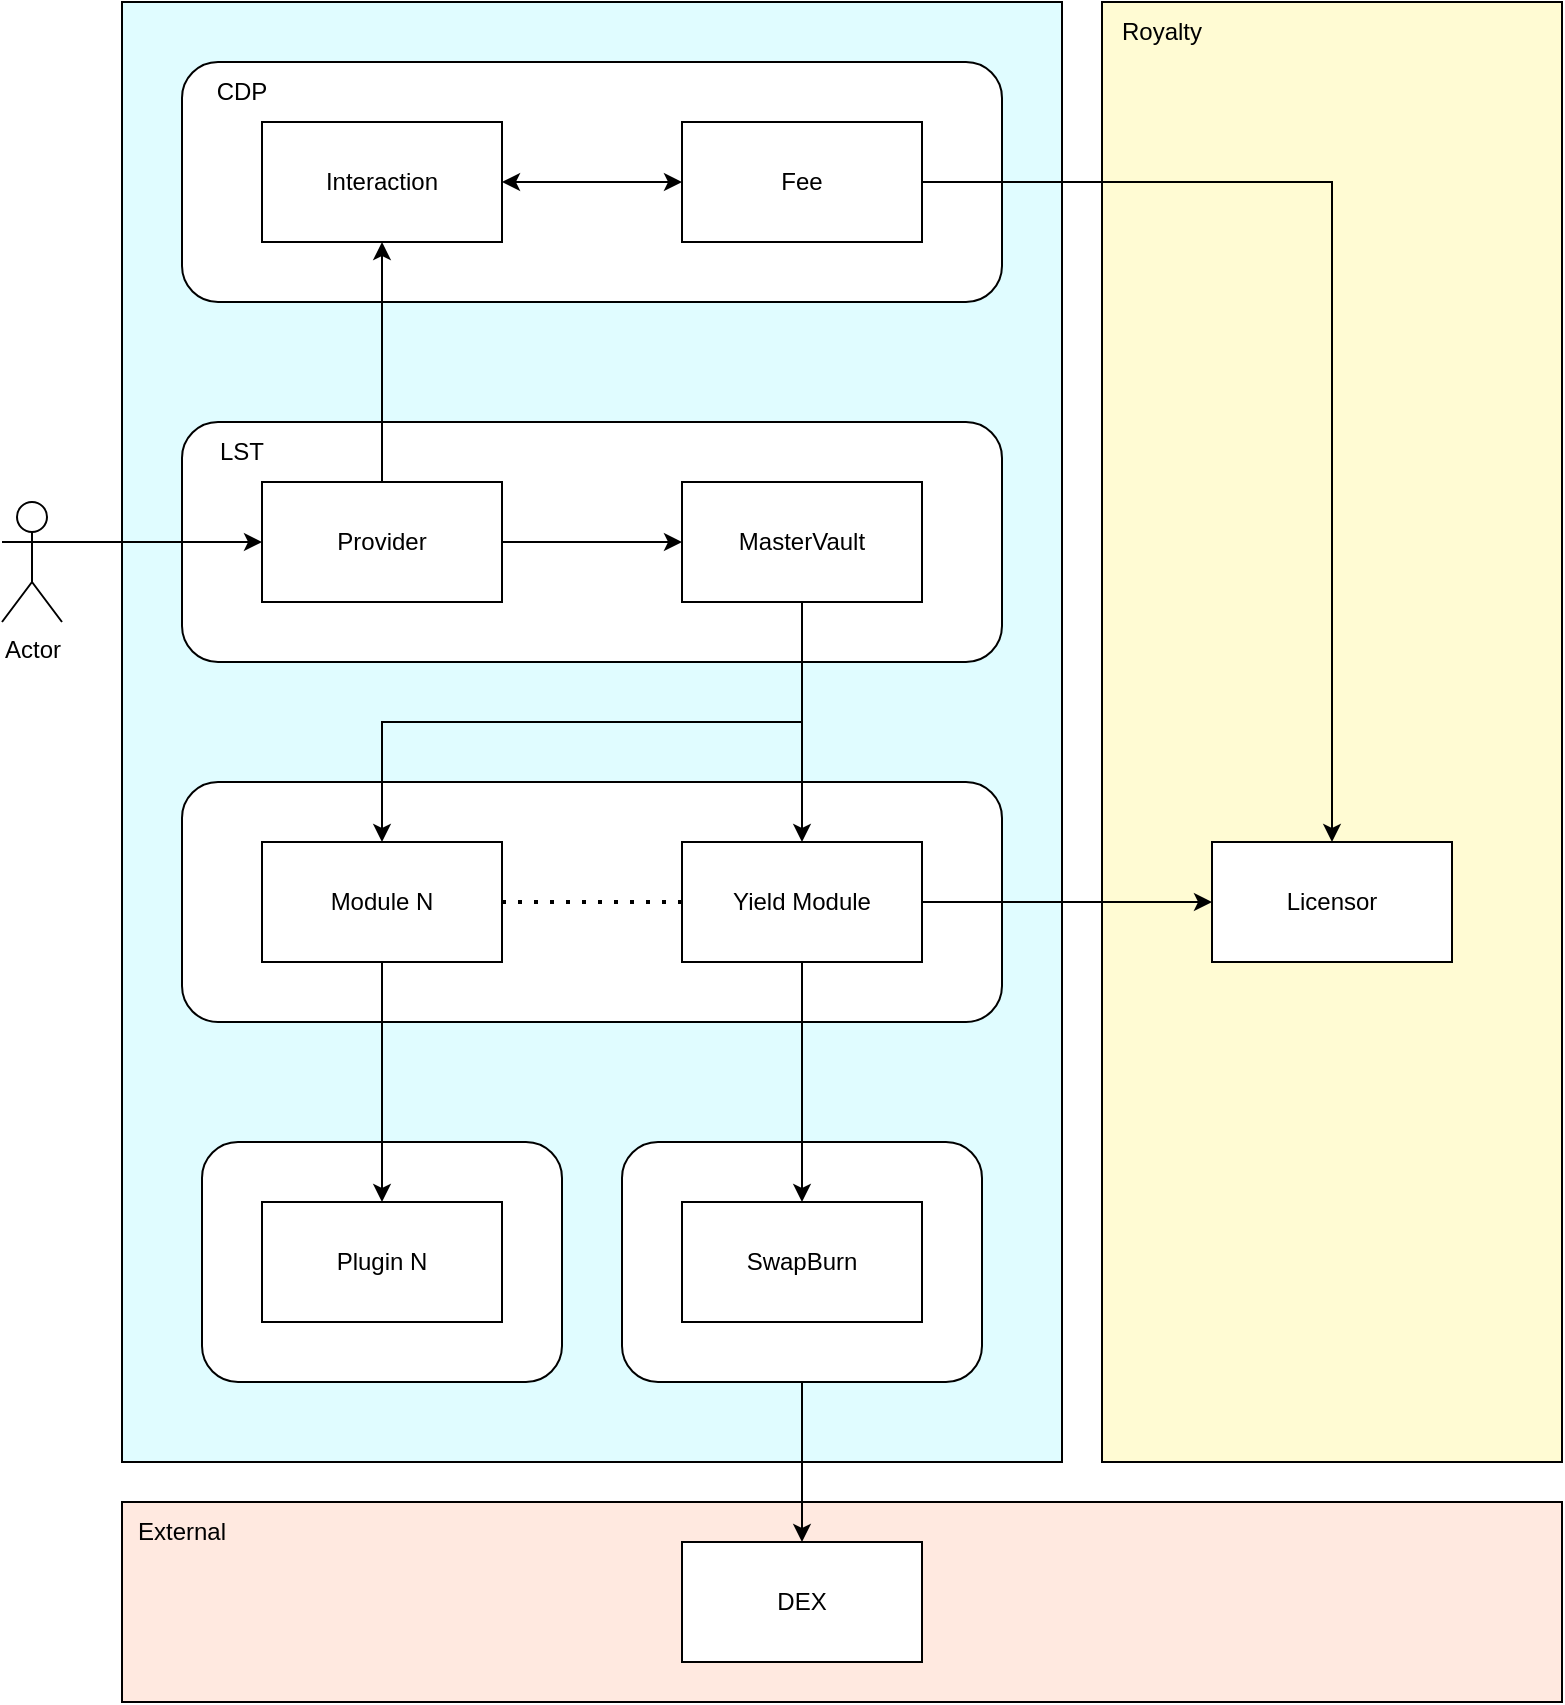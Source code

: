 <mxfile version="27.0.4">
  <diagram name="Page-1" id="6_Kyn707PcqsQtuUGgfX">
    <mxGraphModel dx="1656" dy="1230" grid="1" gridSize="10" guides="1" tooltips="1" connect="1" arrows="1" fold="1" page="1" pageScale="1" pageWidth="850" pageHeight="1100" math="0" shadow="0">
      <root>
        <mxCell id="0" />
        <mxCell id="1" parent="0" />
        <mxCell id="LLL0ThfQCncxkfac_gqQ-34" value="" style="rounded=0;whiteSpace=wrap;html=1;fillColor=#FFE9E0;" vertex="1" parent="1">
          <mxGeometry x="100" y="790" width="720" height="100" as="geometry" />
        </mxCell>
        <mxCell id="LLL0ThfQCncxkfac_gqQ-1" value="" style="rounded=0;whiteSpace=wrap;html=1;fillColor=#E0FCFF;" vertex="1" parent="1">
          <mxGeometry x="100" y="40" width="470" height="730" as="geometry" />
        </mxCell>
        <mxCell id="LLL0ThfQCncxkfac_gqQ-24" value="" style="rounded=1;whiteSpace=wrap;html=1;" vertex="1" parent="1">
          <mxGeometry x="140" y="610" width="180" height="120" as="geometry" />
        </mxCell>
        <mxCell id="LLL0ThfQCncxkfac_gqQ-36" style="edgeStyle=orthogonalEdgeStyle;rounded=0;orthogonalLoop=1;jettySize=auto;html=1;exitX=0.5;exitY=1;exitDx=0;exitDy=0;entryX=0.5;entryY=0;entryDx=0;entryDy=0;" edge="1" parent="1" source="LLL0ThfQCncxkfac_gqQ-26" target="LLL0ThfQCncxkfac_gqQ-35">
          <mxGeometry relative="1" as="geometry" />
        </mxCell>
        <mxCell id="LLL0ThfQCncxkfac_gqQ-26" value="" style="rounded=1;whiteSpace=wrap;html=1;fontStyle=1" vertex="1" parent="1">
          <mxGeometry x="350" y="610" width="180" height="120" as="geometry" />
        </mxCell>
        <mxCell id="LLL0ThfQCncxkfac_gqQ-11" value="" style="rounded=1;whiteSpace=wrap;html=1;" vertex="1" parent="1">
          <mxGeometry x="130" y="430" width="410" height="120" as="geometry" />
        </mxCell>
        <mxCell id="LLL0ThfQCncxkfac_gqQ-16" value="" style="rounded=0;whiteSpace=wrap;html=1;fillColor=#FFFBD3;" vertex="1" parent="1">
          <mxGeometry x="590" y="40" width="230" height="730" as="geometry" />
        </mxCell>
        <mxCell id="LLL0ThfQCncxkfac_gqQ-4" value="" style="rounded=1;whiteSpace=wrap;html=1;" vertex="1" parent="1">
          <mxGeometry x="130" y="70" width="410" height="120" as="geometry" />
        </mxCell>
        <mxCell id="LLL0ThfQCncxkfac_gqQ-2" value="Interaction" style="rounded=0;whiteSpace=wrap;html=1;" vertex="1" parent="1">
          <mxGeometry x="170" y="100" width="120" height="60" as="geometry" />
        </mxCell>
        <mxCell id="LLL0ThfQCncxkfac_gqQ-18" style="edgeStyle=orthogonalEdgeStyle;rounded=0;orthogonalLoop=1;jettySize=auto;html=1;exitX=1;exitY=0.5;exitDx=0;exitDy=0;entryX=0.5;entryY=0;entryDx=0;entryDy=0;" edge="1" parent="1" source="LLL0ThfQCncxkfac_gqQ-3" target="LLL0ThfQCncxkfac_gqQ-17">
          <mxGeometry relative="1" as="geometry" />
        </mxCell>
        <mxCell id="LLL0ThfQCncxkfac_gqQ-3" value="Fee" style="rounded=0;whiteSpace=wrap;html=1;" vertex="1" parent="1">
          <mxGeometry x="380" y="100" width="120" height="60" as="geometry" />
        </mxCell>
        <mxCell id="LLL0ThfQCncxkfac_gqQ-8" value="" style="rounded=1;whiteSpace=wrap;html=1;" vertex="1" parent="1">
          <mxGeometry x="130" y="250" width="410" height="120" as="geometry" />
        </mxCell>
        <mxCell id="LLL0ThfQCncxkfac_gqQ-40" style="edgeStyle=orthogonalEdgeStyle;rounded=0;orthogonalLoop=1;jettySize=auto;html=1;exitX=1;exitY=0.5;exitDx=0;exitDy=0;entryX=0;entryY=0.5;entryDx=0;entryDy=0;" edge="1" parent="1" source="LLL0ThfQCncxkfac_gqQ-9" target="LLL0ThfQCncxkfac_gqQ-10">
          <mxGeometry relative="1" as="geometry" />
        </mxCell>
        <mxCell id="LLL0ThfQCncxkfac_gqQ-41" style="edgeStyle=orthogonalEdgeStyle;rounded=0;orthogonalLoop=1;jettySize=auto;html=1;exitX=0.5;exitY=0;exitDx=0;exitDy=0;entryX=0.5;entryY=1;entryDx=0;entryDy=0;" edge="1" parent="1" source="LLL0ThfQCncxkfac_gqQ-9" target="LLL0ThfQCncxkfac_gqQ-2">
          <mxGeometry relative="1" as="geometry" />
        </mxCell>
        <mxCell id="LLL0ThfQCncxkfac_gqQ-9" value="Provider" style="rounded=0;whiteSpace=wrap;html=1;" vertex="1" parent="1">
          <mxGeometry x="170" y="280" width="120" height="60" as="geometry" />
        </mxCell>
        <mxCell id="LLL0ThfQCncxkfac_gqQ-22" style="edgeStyle=orthogonalEdgeStyle;rounded=0;orthogonalLoop=1;jettySize=auto;html=1;exitX=0.5;exitY=1;exitDx=0;exitDy=0;entryX=0.5;entryY=0;entryDx=0;entryDy=0;" edge="1" parent="1" source="LLL0ThfQCncxkfac_gqQ-10" target="LLL0ThfQCncxkfac_gqQ-13">
          <mxGeometry relative="1" as="geometry" />
        </mxCell>
        <mxCell id="LLL0ThfQCncxkfac_gqQ-23" style="edgeStyle=orthogonalEdgeStyle;rounded=0;orthogonalLoop=1;jettySize=auto;html=1;exitX=0.5;exitY=1;exitDx=0;exitDy=0;entryX=0.5;entryY=0;entryDx=0;entryDy=0;" edge="1" parent="1" source="LLL0ThfQCncxkfac_gqQ-10" target="LLL0ThfQCncxkfac_gqQ-12">
          <mxGeometry relative="1" as="geometry" />
        </mxCell>
        <mxCell id="LLL0ThfQCncxkfac_gqQ-10" value="MasterVault" style="rounded=0;whiteSpace=wrap;html=1;" vertex="1" parent="1">
          <mxGeometry x="380" y="280" width="120" height="60" as="geometry" />
        </mxCell>
        <mxCell id="LLL0ThfQCncxkfac_gqQ-31" style="edgeStyle=orthogonalEdgeStyle;rounded=0;orthogonalLoop=1;jettySize=auto;html=1;exitX=0.5;exitY=1;exitDx=0;exitDy=0;entryX=0.5;entryY=0;entryDx=0;entryDy=0;" edge="1" parent="1" source="LLL0ThfQCncxkfac_gqQ-12" target="LLL0ThfQCncxkfac_gqQ-27">
          <mxGeometry relative="1" as="geometry" />
        </mxCell>
        <mxCell id="LLL0ThfQCncxkfac_gqQ-12" value="Module N" style="rounded=0;whiteSpace=wrap;html=1;" vertex="1" parent="1">
          <mxGeometry x="170" y="460" width="120" height="60" as="geometry" />
        </mxCell>
        <mxCell id="LLL0ThfQCncxkfac_gqQ-19" style="edgeStyle=orthogonalEdgeStyle;rounded=0;orthogonalLoop=1;jettySize=auto;html=1;exitX=1;exitY=0.5;exitDx=0;exitDy=0;entryX=0;entryY=0.5;entryDx=0;entryDy=0;" edge="1" parent="1" source="LLL0ThfQCncxkfac_gqQ-13" target="LLL0ThfQCncxkfac_gqQ-17">
          <mxGeometry relative="1" as="geometry" />
        </mxCell>
        <mxCell id="LLL0ThfQCncxkfac_gqQ-32" style="edgeStyle=orthogonalEdgeStyle;rounded=0;orthogonalLoop=1;jettySize=auto;html=1;exitX=0.5;exitY=1;exitDx=0;exitDy=0;entryX=0.5;entryY=0;entryDx=0;entryDy=0;" edge="1" parent="1" source="LLL0ThfQCncxkfac_gqQ-13" target="LLL0ThfQCncxkfac_gqQ-28">
          <mxGeometry relative="1" as="geometry" />
        </mxCell>
        <mxCell id="LLL0ThfQCncxkfac_gqQ-13" value="Yield Module" style="rounded=0;whiteSpace=wrap;html=1;" vertex="1" parent="1">
          <mxGeometry x="380" y="460" width="120" height="60" as="geometry" />
        </mxCell>
        <mxCell id="LLL0ThfQCncxkfac_gqQ-14" value="CDP" style="text;html=1;align=center;verticalAlign=middle;whiteSpace=wrap;rounded=0;" vertex="1" parent="1">
          <mxGeometry x="130" y="70" width="60" height="30" as="geometry" />
        </mxCell>
        <mxCell id="LLL0ThfQCncxkfac_gqQ-15" value="LST" style="text;html=1;align=center;verticalAlign=middle;whiteSpace=wrap;rounded=0;" vertex="1" parent="1">
          <mxGeometry x="130" y="250" width="60" height="30" as="geometry" />
        </mxCell>
        <mxCell id="LLL0ThfQCncxkfac_gqQ-17" value="Licensor" style="rounded=0;whiteSpace=wrap;html=1;" vertex="1" parent="1">
          <mxGeometry x="645" y="460" width="120" height="60" as="geometry" />
        </mxCell>
        <mxCell id="LLL0ThfQCncxkfac_gqQ-20" value="Royalty" style="text;html=1;align=center;verticalAlign=middle;whiteSpace=wrap;rounded=0;" vertex="1" parent="1">
          <mxGeometry x="590" y="40" width="60" height="30" as="geometry" />
        </mxCell>
        <mxCell id="LLL0ThfQCncxkfac_gqQ-21" value="" style="endArrow=none;dashed=1;html=1;dashPattern=1 3;strokeWidth=2;rounded=0;exitX=1;exitY=0.5;exitDx=0;exitDy=0;entryX=0;entryY=0.5;entryDx=0;entryDy=0;" edge="1" parent="1" source="LLL0ThfQCncxkfac_gqQ-12" target="LLL0ThfQCncxkfac_gqQ-13">
          <mxGeometry width="50" height="50" relative="1" as="geometry">
            <mxPoint x="20" y="560" as="sourcePoint" />
            <mxPoint x="70" y="510" as="targetPoint" />
          </mxGeometry>
        </mxCell>
        <mxCell id="LLL0ThfQCncxkfac_gqQ-27" value="Plugin N" style="rounded=0;whiteSpace=wrap;html=1;" vertex="1" parent="1">
          <mxGeometry x="170" y="640" width="120" height="60" as="geometry" />
        </mxCell>
        <mxCell id="LLL0ThfQCncxkfac_gqQ-28" value="SwapBurn" style="rounded=0;whiteSpace=wrap;html=1;" vertex="1" parent="1">
          <mxGeometry x="380" y="640" width="120" height="60" as="geometry" />
        </mxCell>
        <mxCell id="LLL0ThfQCncxkfac_gqQ-35" value="DEX" style="rounded=0;whiteSpace=wrap;html=1;" vertex="1" parent="1">
          <mxGeometry x="380" y="810" width="120" height="60" as="geometry" />
        </mxCell>
        <mxCell id="LLL0ThfQCncxkfac_gqQ-38" style="edgeStyle=orthogonalEdgeStyle;rounded=0;orthogonalLoop=1;jettySize=auto;html=1;exitX=1;exitY=0.333;exitDx=0;exitDy=0;exitPerimeter=0;entryX=0;entryY=0.5;entryDx=0;entryDy=0;" edge="1" parent="1" source="LLL0ThfQCncxkfac_gqQ-37" target="LLL0ThfQCncxkfac_gqQ-9">
          <mxGeometry relative="1" as="geometry" />
        </mxCell>
        <mxCell id="LLL0ThfQCncxkfac_gqQ-37" value="Actor" style="shape=umlActor;verticalLabelPosition=bottom;verticalAlign=top;html=1;outlineConnect=0;" vertex="1" parent="1">
          <mxGeometry x="40" y="290" width="30" height="60" as="geometry" />
        </mxCell>
        <mxCell id="LLL0ThfQCncxkfac_gqQ-39" value="External" style="text;html=1;align=center;verticalAlign=middle;whiteSpace=wrap;rounded=0;" vertex="1" parent="1">
          <mxGeometry x="100" y="790" width="60" height="30" as="geometry" />
        </mxCell>
        <mxCell id="LLL0ThfQCncxkfac_gqQ-42" value="" style="endArrow=classic;startArrow=classic;html=1;rounded=0;entryX=0;entryY=0.5;entryDx=0;entryDy=0;exitX=1;exitY=0.5;exitDx=0;exitDy=0;" edge="1" parent="1" source="LLL0ThfQCncxkfac_gqQ-2" target="LLL0ThfQCncxkfac_gqQ-3">
          <mxGeometry width="50" height="50" relative="1" as="geometry">
            <mxPoint x="30" y="200" as="sourcePoint" />
            <mxPoint x="80" y="150" as="targetPoint" />
          </mxGeometry>
        </mxCell>
      </root>
    </mxGraphModel>
  </diagram>
</mxfile>

